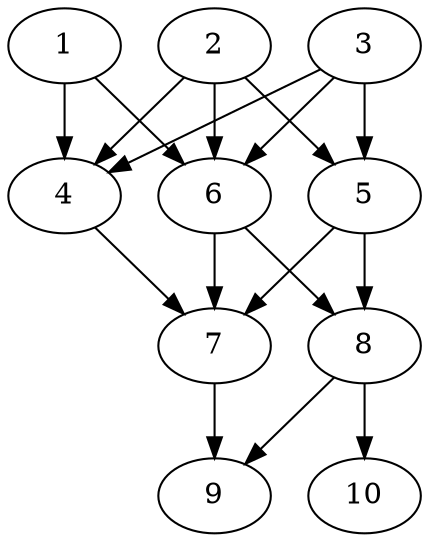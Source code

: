 // DAG automatically generated by daggen at Thu Oct  3 13:58:05 2019
// ./daggen --dot -n 10 --ccr 0.3 --fat 0.5 --regular 0.5 --density 0.9 --mindata 5242880 --maxdata 52428800 
digraph G {
  1 [size="153224533", alpha="0.04", expect_size="45967360"] 
  1 -> 4 [size ="45967360"]
  1 -> 6 [size ="45967360"]
  2 [size="113162240", alpha="0.07", expect_size="33948672"] 
  2 -> 4 [size ="33948672"]
  2 -> 5 [size ="33948672"]
  2 -> 6 [size ="33948672"]
  3 [size="141960533", alpha="0.12", expect_size="42588160"] 
  3 -> 4 [size ="42588160"]
  3 -> 5 [size ="42588160"]
  3 -> 6 [size ="42588160"]
  4 [size="141428053", alpha="0.01", expect_size="42428416"] 
  4 -> 7 [size ="42428416"]
  5 [size="152354133", alpha="0.01", expect_size="45706240"] 
  5 -> 7 [size ="45706240"]
  5 -> 8 [size ="45706240"]
  6 [size="50380800", alpha="0.08", expect_size="15114240"] 
  6 -> 7 [size ="15114240"]
  6 -> 8 [size ="15114240"]
  7 [size="38400000", alpha="0.01", expect_size="11520000"] 
  7 -> 9 [size ="11520000"]
  8 [size="77308587", alpha="0.18", expect_size="23192576"] 
  8 -> 9 [size ="23192576"]
  8 -> 10 [size ="23192576"]
  9 [size="171212800", alpha="0.18", expect_size="51363840"] 
  10 [size="114227200", alpha="0.03", expect_size="34268160"] 
}
